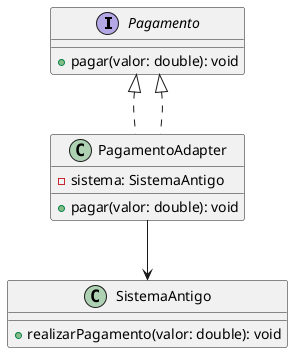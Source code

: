 @startuml MetodoPagamento
interface Pagamento {
    +pagar(valor: double): void
}

class SistemaAntigo {
    +realizarPagamento(valor: double): void
}

class PagamentoAdapter implements Pagamento {
    -sistema: SistemaAntigo
    +pagar(valor: double): void
}

PagamentoAdapter --> SistemaAntigo
Pagamento <|.. PagamentoAdapter
@enduml
